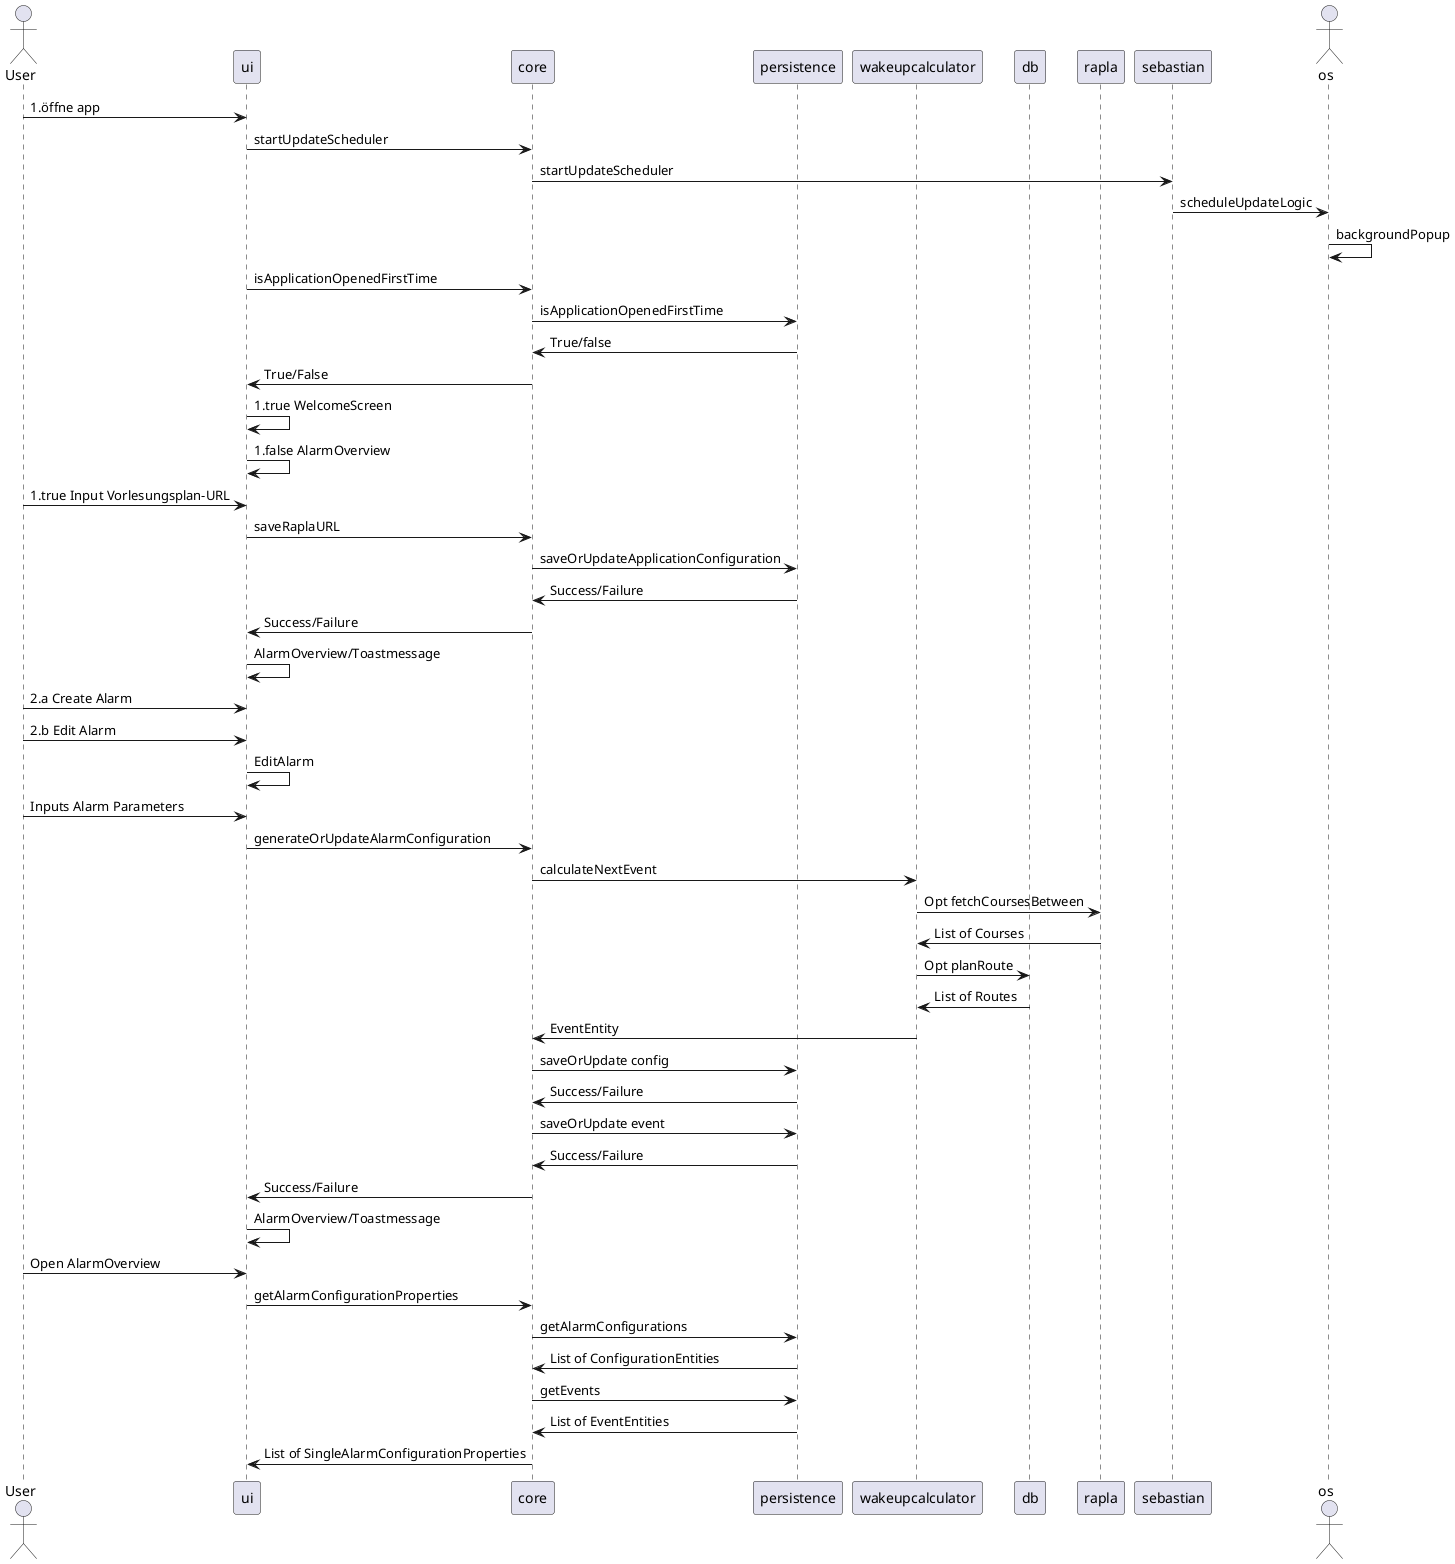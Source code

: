 @startuml
    actor User
    participant ui
    participant core
    participant persistence
    participant wakeupcalculator
    participant db
    participant rapla
    participant sebastian
    actor os

    User -> ui : 1.öffne app
    ui -> core : startUpdateScheduler
    core -> sebastian : startUpdateScheduler
    sebastian -> os : scheduleUpdateLogic
    os -> os : backgroundPopup

    ui -> core : isApplicationOpenedFirstTime
    core -> persistence : isApplicationOpenedFirstTime
    persistence -> core : True/false
    core -> ui : True/False
    ui -> ui : 1.true WelcomeScreen
    ui -> ui : 1.false AlarmOverview


    

    User -> ui : 1.true Input Vorlesungsplan-URL
    ui -> core : saveRaplaURL
    core -> persistence : saveOrUpdateApplicationConfiguration
    persistence -> core : Success/Failure
    core -> ui : Success/Failure
    ui -> ui : AlarmOverview/Toastmessage

    User -> ui : 2.a Create Alarm
    User -> ui : 2.b Edit Alarm
    ui -> ui : EditAlarm
    

    User -> ui : Inputs Alarm Parameters
    ui -> core : generateOrUpdateAlarmConfiguration
    core -> wakeupcalculator : calculateNextEvent
    wakeupcalculator -> rapla : Opt fetchCoursesBetween
    rapla -> wakeupcalculator : List of Courses
    wakeupcalculator -> db : Opt planRoute
    db -> wakeupcalculator : List of Routes
    wakeupcalculator -> core : EventEntity
    core -> persistence : saveOrUpdate config
    persistence -> core : Success/Failure
    core -> persistence : saveOrUpdate event
    persistence -> core : Success/Failure
    core -> ui : Success/Failure
    ui -> ui : AlarmOverview/Toastmessage

    User -> ui : Open AlarmOverview
    ui -> core : getAlarmConfigurationProperties
    core -> persistence : getAlarmConfigurations
    persistence -> core : List of ConfigurationEntities
    core -> persistence : getEvents
    persistence -> core : List of EventEntities
    core -> ui : List of SingleAlarmConfigurationProperties
    
@enduml
